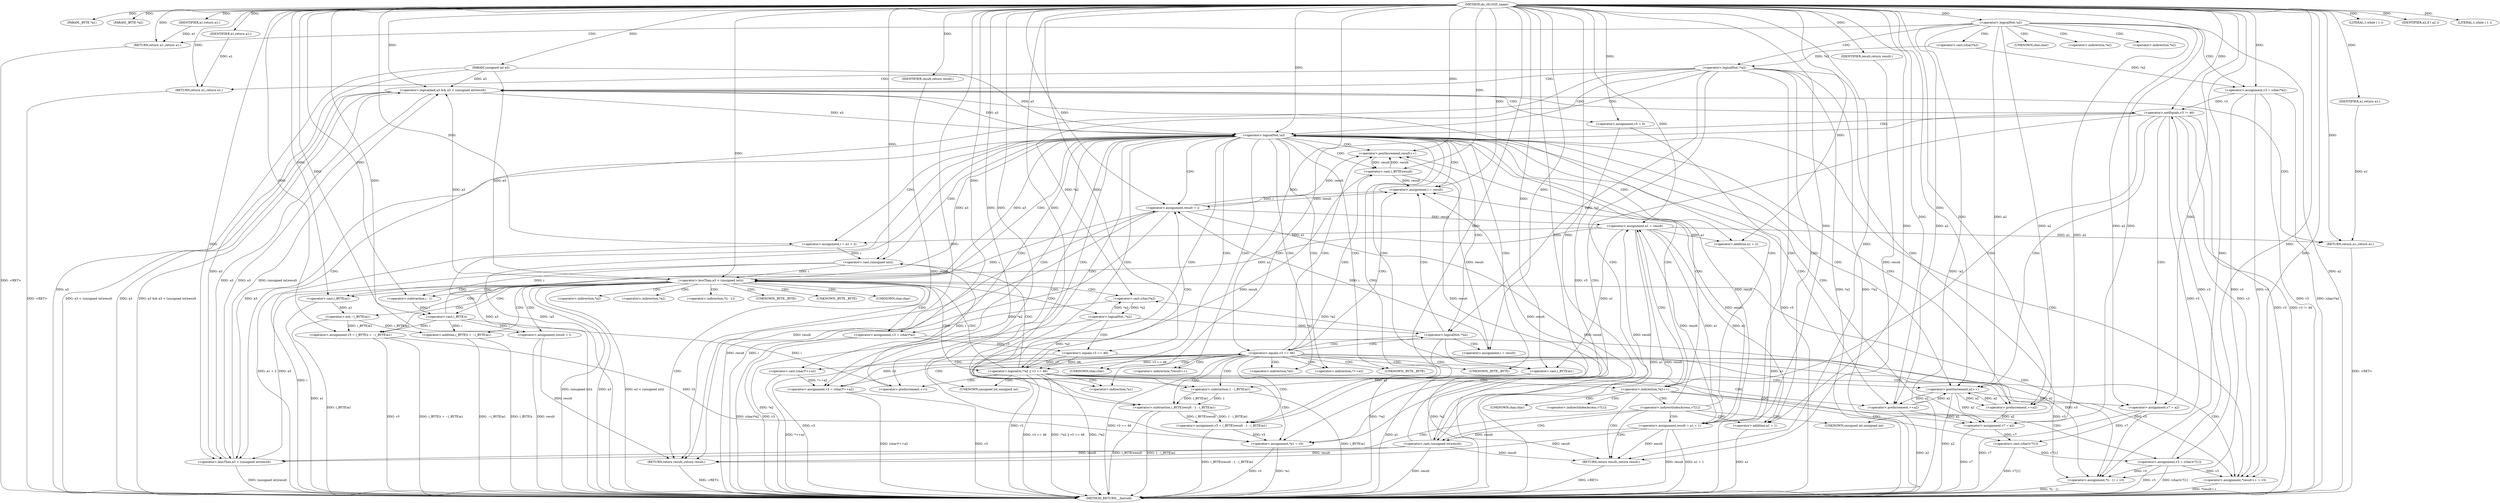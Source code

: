 digraph do_rfc1035_name {  
"1000106" [label = "(METHOD,do_rfc1035_name)" ]
"1000300" [label = "(METHOD_RETURN,__fastcall)" ]
"1000107" [label = "(PARAM,_BYTE *a1)" ]
"1000108" [label = "(PARAM,_BYTE *a2)" ]
"1000109" [label = "(PARAM,unsigned int a3)" ]
"1000117" [label = "(<operator>.logicalNot,!a2)" ]
"1000119" [label = "(RETURN,return a1;,return a1;)" ]
"1000120" [label = "(IDENTIFIER,a1,return a1;)" ]
"1000121" [label = "(<operator>.assignment,v3 = (char)*a2)" ]
"1000123" [label = "(<operator>.cast,(char)*a2)" ]
"1000128" [label = "(<operator>.logicalNot,!*a2)" ]
"1000131" [label = "(RETURN,return a1;,return a1;)" ]
"1000132" [label = "(IDENTIFIER,a1,return a1;)" ]
"1000134" [label = "(LITERAL,1,while ( 1 ))" ]
"1000136" [label = "(<operator>.assignment,result = a1 + 1)" ]
"1000138" [label = "(<operator>.addition,a1 + 1)" ]
"1000142" [label = "(<operator>.logicalAnd,a3 && a3 < (unsigned int)result)" ]
"1000144" [label = "(<operator>.lessThan,a3 < (unsigned int)result)" ]
"1000146" [label = "(<operator>.cast,(unsigned int)result)" ]
"1000149" [label = "(RETURN,return a1;,return a1;)" ]
"1000150" [label = "(IDENTIFIER,a1,return a1;)" ]
"1000151" [label = "(<operator>.assignment,v5 = 0)" ]
"1000155" [label = "(<operator>.notEquals,v3 != 46)" ]
"1000159" [label = "(<operator>.assignment,v7 = a2)" ]
"1000163" [label = "(<operator>.assignment,*a1 = v5)" ]
"1000169" [label = "(<operator>.postIncrement,a2++)" ]
"1000173" [label = "(IDENTIFIER,a2,if ( a2 ))" ]
"1000175" [label = "(<operator>.assignment,v3 = (char)v7[1])" ]
"1000177" [label = "(<operator>.cast,(char)v7[1])" ]
"1000182" [label = "(<operator>.assignment,a1 = result)" ]
"1000190" [label = "(RETURN,return result;,return result;)" ]
"1000191" [label = "(IDENTIFIER,result,return result;)" ]
"1000193" [label = "(<operator>.logicalNot,!a3)" ]
"1000197" [label = "(LITERAL,1,while ( 1 ))" ]
"1000199" [label = "(<operator>.assignment,*result++ = v3)" ]
"1000201" [label = "(<operator>.postIncrement,result++)" ]
"1000204" [label = "(<operator>.assignment,v3 = (char)*++a2)" ]
"1000206" [label = "(<operator>.cast,(char)*++a2)" ]
"1000209" [label = "(<operator>.preIncrement,++a2)" ]
"1000211" [label = "(<operator>.assignment,v5 = (_BYTE)result - 1 - (_BYTE)a1)" ]
"1000213" [label = "(<operator>.subtraction,(_BYTE)result - 1 - (_BYTE)a1)" ]
"1000214" [label = "(<operator>.cast,(_BYTE)result)" ]
"1000217" [label = "(<operator>.subtraction,1 - (_BYTE)a1)" ]
"1000219" [label = "(<operator>.cast,(_BYTE)a1)" ]
"1000223" [label = "(<operator>.logicalNot,!*a2)" ]
"1000227" [label = "(<operator>.assignment,i = result)" ]
"1000231" [label = "(<operator>.equals,v3 == 46)" ]
"1000235" [label = "(<operator>.assignment,i = result)" ]
"1000239" [label = "(<operator>.assignment,v7 = a2)" ]
"1000242" [label = "(<operator>.assignment,result = i)" ]
"1000247" [label = "(<operator>.assignment,i = a1 + 2)" ]
"1000249" [label = "(<operator>.addition,a1 + 2)" ]
"1000252" [label = "(<operator>.preIncrement,++i)" ]
"1000255" [label = "(<operator>.preIncrement,++a2)" ]
"1000258" [label = "(<operator>.lessThan,a3 < (unsigned int)i)" ]
"1000260" [label = "(<operator>.cast,(unsigned int)i)" ]
"1000264" [label = "(<operator>.assignment,*(i - 1) = v3)" ]
"1000266" [label = "(<operator>.subtraction,i - 1)" ]
"1000270" [label = "(<operator>.assignment,v5 = (_BYTE)i + ~(_BYTE)a1)" ]
"1000272" [label = "(<operator>.addition,(_BYTE)i + ~(_BYTE)a1)" ]
"1000273" [label = "(<operator>.cast,(_BYTE)i)" ]
"1000276" [label = "(<operator>.not,~(_BYTE)a1)" ]
"1000277" [label = "(<operator>.cast,(_BYTE)a1)" ]
"1000280" [label = "(<operator>.assignment,v3 = (char)*a2)" ]
"1000282" [label = "(<operator>.cast,(char)*a2)" ]
"1000286" [label = "(<operator>.assignment,result = i)" ]
"1000290" [label = "(<operator>.logicalOr,!*a2 || v3 == 46)" ]
"1000291" [label = "(<operator>.logicalNot,!*a2)" ]
"1000294" [label = "(<operator>.equals,v3 == 46)" ]
"1000298" [label = "(RETURN,return result;,return result;)" ]
"1000299" [label = "(IDENTIFIER,result,return result;)" ]
"1000124" [label = "(UNKNOWN,char,char)" ]
"1000125" [label = "(<operator>.indirection,*a2)" ]
"1000129" [label = "(<operator>.indirection,*a2)" ]
"1000147" [label = "(UNKNOWN,unsigned int,unsigned int)" ]
"1000164" [label = "(<operator>.indirection,*a1)" ]
"1000168" [label = "(<operator>.indirection,*a2++)" ]
"1000178" [label = "(UNKNOWN,char,char)" ]
"1000179" [label = "(<operator>.indirectIndexAccess,v7[1])" ]
"1000186" [label = "(<operator>.indirectIndexAccess,v7[1])" ]
"1000200" [label = "(<operator>.indirection,*result++)" ]
"1000207" [label = "(UNKNOWN,char,char)" ]
"1000208" [label = "(<operator>.indirection,*++a2)" ]
"1000215" [label = "(UNKNOWN,_BYTE,_BYTE)" ]
"1000220" [label = "(UNKNOWN,_BYTE,_BYTE)" ]
"1000224" [label = "(<operator>.indirection,*a2)" ]
"1000261" [label = "(UNKNOWN,unsigned int,unsigned int)" ]
"1000265" [label = "(<operator>.indirection,*(i - 1))" ]
"1000274" [label = "(UNKNOWN,_BYTE,_BYTE)" ]
"1000278" [label = "(UNKNOWN,_BYTE,_BYTE)" ]
"1000283" [label = "(UNKNOWN,char,char)" ]
"1000284" [label = "(<operator>.indirection,*a2)" ]
"1000292" [label = "(<operator>.indirection,*a2)" ]
  "1000298" -> "1000300"  [ label = "DDG: <RET>"] 
  "1000131" -> "1000300"  [ label = "DDG: <RET>"] 
  "1000119" -> "1000300"  [ label = "DDG: <RET>"] 
  "1000213" -> "1000300"  [ label = "DDG: (_BYTE)result"] 
  "1000136" -> "1000300"  [ label = "DDG: a1 + 1"] 
  "1000280" -> "1000300"  [ label = "DDG: v3"] 
  "1000272" -> "1000300"  [ label = "DDG: (_BYTE)i"] 
  "1000128" -> "1000300"  [ label = "DDG: *a2"] 
  "1000159" -> "1000300"  [ label = "DDG: v7"] 
  "1000258" -> "1000300"  [ label = "DDG: (unsigned int)i"] 
  "1000290" -> "1000300"  [ label = "DDG: v3 == 46"] 
  "1000163" -> "1000300"  [ label = "DDG: *a1"] 
  "1000142" -> "1000300"  [ label = "DDG: a3 < (unsigned int)result"] 
  "1000242" -> "1000300"  [ label = "DDG: result"] 
  "1000193" -> "1000300"  [ label = "DDG: a3"] 
  "1000142" -> "1000300"  [ label = "DDG: a3"] 
  "1000204" -> "1000300"  [ label = "DDG: v3"] 
  "1000199" -> "1000300"  [ label = "DDG: *result++"] 
  "1000294" -> "1000300"  [ label = "DDG: v3"] 
  "1000128" -> "1000300"  [ label = "DDG: !*a2"] 
  "1000117" -> "1000300"  [ label = "DDG: !a2"] 
  "1000138" -> "1000300"  [ label = "DDG: a1"] 
  "1000109" -> "1000300"  [ label = "DDG: a3"] 
  "1000223" -> "1000300"  [ label = "DDG: !*a2"] 
  "1000163" -> "1000300"  [ label = "DDG: v5"] 
  "1000242" -> "1000300"  [ label = "DDG: i"] 
  "1000258" -> "1000300"  [ label = "DDG: a3"] 
  "1000121" -> "1000300"  [ label = "DDG: v3"] 
  "1000258" -> "1000300"  [ label = "DDG: a3 < (unsigned int)i"] 
  "1000142" -> "1000300"  [ label = "DDG: a3 && a3 < (unsigned int)result"] 
  "1000182" -> "1000300"  [ label = "DDG: result"] 
  "1000211" -> "1000300"  [ label = "DDG: (_BYTE)result - 1 - (_BYTE)a1"] 
  "1000117" -> "1000300"  [ label = "DDG: a2"] 
  "1000264" -> "1000300"  [ label = "DDG: *(i - 1)"] 
  "1000213" -> "1000300"  [ label = "DDG: 1 - (_BYTE)a1"] 
  "1000290" -> "1000300"  [ label = "DDG: !*a2 || v3 == 46"] 
  "1000219" -> "1000300"  [ label = "DDG: a1"] 
  "1000151" -> "1000300"  [ label = "DDG: v5"] 
  "1000255" -> "1000300"  [ label = "DDG: a2"] 
  "1000136" -> "1000300"  [ label = "DDG: result"] 
  "1000270" -> "1000300"  [ label = "DDG: (_BYTE)i + ~(_BYTE)a1"] 
  "1000249" -> "1000300"  [ label = "DDG: a1"] 
  "1000182" -> "1000300"  [ label = "DDG: a1"] 
  "1000291" -> "1000300"  [ label = "DDG: *a2"] 
  "1000223" -> "1000300"  [ label = "DDG: *a2"] 
  "1000146" -> "1000300"  [ label = "DDG: result"] 
  "1000155" -> "1000300"  [ label = "DDG: v3 != 46"] 
  "1000280" -> "1000300"  [ label = "DDG: (char)*a2"] 
  "1000276" -> "1000300"  [ label = "DDG: (_BYTE)a1"] 
  "1000270" -> "1000300"  [ label = "DDG: v5"] 
  "1000231" -> "1000300"  [ label = "DDG: v3"] 
  "1000193" -> "1000300"  [ label = "DDG: !a3"] 
  "1000277" -> "1000300"  [ label = "DDG: a1"] 
  "1000247" -> "1000300"  [ label = "DDG: a1 + 2"] 
  "1000169" -> "1000300"  [ label = "DDG: a2"] 
  "1000290" -> "1000300"  [ label = "DDG: !*a2"] 
  "1000231" -> "1000300"  [ label = "DDG: v3 == 46"] 
  "1000286" -> "1000300"  [ label = "DDG: result"] 
  "1000206" -> "1000300"  [ label = "DDG: *++a2"] 
  "1000155" -> "1000300"  [ label = "DDG: v3"] 
  "1000204" -> "1000300"  [ label = "DDG: (char)*++a2"] 
  "1000175" -> "1000300"  [ label = "DDG: (char)v7[1]"] 
  "1000175" -> "1000300"  [ label = "DDG: v3"] 
  "1000177" -> "1000300"  [ label = "DDG: v7[1]"] 
  "1000272" -> "1000300"  [ label = "DDG: ~(_BYTE)a1"] 
  "1000260" -> "1000300"  [ label = "DDG: i"] 
  "1000144" -> "1000300"  [ label = "DDG: (unsigned int)result"] 
  "1000239" -> "1000300"  [ label = "DDG: v7"] 
  "1000121" -> "1000300"  [ label = "DDG: (char)*a2"] 
  "1000217" -> "1000300"  [ label = "DDG: (_BYTE)a1"] 
  "1000190" -> "1000300"  [ label = "DDG: <RET>"] 
  "1000149" -> "1000300"  [ label = "DDG: <RET>"] 
  "1000106" -> "1000107"  [ label = "DDG: "] 
  "1000106" -> "1000108"  [ label = "DDG: "] 
  "1000106" -> "1000109"  [ label = "DDG: "] 
  "1000106" -> "1000117"  [ label = "DDG: "] 
  "1000120" -> "1000119"  [ label = "DDG: a1"] 
  "1000106" -> "1000119"  [ label = "DDG: "] 
  "1000106" -> "1000120"  [ label = "DDG: "] 
  "1000123" -> "1000121"  [ label = "DDG: *a2"] 
  "1000106" -> "1000121"  [ label = "DDG: "] 
  "1000123" -> "1000128"  [ label = "DDG: *a2"] 
  "1000132" -> "1000131"  [ label = "DDG: a1"] 
  "1000106" -> "1000131"  [ label = "DDG: "] 
  "1000106" -> "1000132"  [ label = "DDG: "] 
  "1000106" -> "1000134"  [ label = "DDG: "] 
  "1000182" -> "1000136"  [ label = "DDG: a1"] 
  "1000106" -> "1000136"  [ label = "DDG: "] 
  "1000182" -> "1000138"  [ label = "DDG: a1"] 
  "1000106" -> "1000138"  [ label = "DDG: "] 
  "1000144" -> "1000142"  [ label = "DDG: a3"] 
  "1000193" -> "1000142"  [ label = "DDG: a3"] 
  "1000258" -> "1000142"  [ label = "DDG: a3"] 
  "1000109" -> "1000142"  [ label = "DDG: a3"] 
  "1000106" -> "1000142"  [ label = "DDG: "] 
  "1000144" -> "1000142"  [ label = "DDG: (unsigned int)result"] 
  "1000193" -> "1000144"  [ label = "DDG: a3"] 
  "1000142" -> "1000144"  [ label = "DDG: a3"] 
  "1000258" -> "1000144"  [ label = "DDG: a3"] 
  "1000109" -> "1000144"  [ label = "DDG: a3"] 
  "1000106" -> "1000144"  [ label = "DDG: "] 
  "1000146" -> "1000144"  [ label = "DDG: result"] 
  "1000136" -> "1000146"  [ label = "DDG: result"] 
  "1000106" -> "1000146"  [ label = "DDG: "] 
  "1000150" -> "1000149"  [ label = "DDG: a1"] 
  "1000182" -> "1000149"  [ label = "DDG: a1"] 
  "1000106" -> "1000149"  [ label = "DDG: "] 
  "1000106" -> "1000150"  [ label = "DDG: "] 
  "1000106" -> "1000151"  [ label = "DDG: "] 
  "1000121" -> "1000155"  [ label = "DDG: v3"] 
  "1000175" -> "1000155"  [ label = "DDG: v3"] 
  "1000106" -> "1000155"  [ label = "DDG: "] 
  "1000117" -> "1000159"  [ label = "DDG: a2"] 
  "1000169" -> "1000159"  [ label = "DDG: a2"] 
  "1000106" -> "1000159"  [ label = "DDG: "] 
  "1000211" -> "1000163"  [ label = "DDG: v5"] 
  "1000151" -> "1000163"  [ label = "DDG: v5"] 
  "1000270" -> "1000163"  [ label = "DDG: v5"] 
  "1000106" -> "1000163"  [ label = "DDG: "] 
  "1000106" -> "1000169"  [ label = "DDG: "] 
  "1000117" -> "1000169"  [ label = "DDG: a2"] 
  "1000255" -> "1000169"  [ label = "DDG: a2"] 
  "1000209" -> "1000169"  [ label = "DDG: a2"] 
  "1000106" -> "1000173"  [ label = "DDG: "] 
  "1000177" -> "1000175"  [ label = "DDG: v7[1]"] 
  "1000106" -> "1000175"  [ label = "DDG: "] 
  "1000159" -> "1000177"  [ label = "DDG: v7"] 
  "1000239" -> "1000177"  [ label = "DDG: v7"] 
  "1000242" -> "1000182"  [ label = "DDG: result"] 
  "1000136" -> "1000182"  [ label = "DDG: result"] 
  "1000146" -> "1000182"  [ label = "DDG: result"] 
  "1000106" -> "1000182"  [ label = "DDG: "] 
  "1000191" -> "1000190"  [ label = "DDG: result"] 
  "1000242" -> "1000190"  [ label = "DDG: result"] 
  "1000136" -> "1000190"  [ label = "DDG: result"] 
  "1000146" -> "1000190"  [ label = "DDG: result"] 
  "1000106" -> "1000190"  [ label = "DDG: "] 
  "1000106" -> "1000191"  [ label = "DDG: "] 
  "1000142" -> "1000193"  [ label = "DDG: a3"] 
  "1000258" -> "1000193"  [ label = "DDG: a3"] 
  "1000109" -> "1000193"  [ label = "DDG: a3"] 
  "1000106" -> "1000193"  [ label = "DDG: "] 
  "1000106" -> "1000197"  [ label = "DDG: "] 
  "1000121" -> "1000199"  [ label = "DDG: v3"] 
  "1000231" -> "1000199"  [ label = "DDG: v3"] 
  "1000155" -> "1000199"  [ label = "DDG: v3"] 
  "1000175" -> "1000199"  [ label = "DDG: v3"] 
  "1000106" -> "1000199"  [ label = "DDG: "] 
  "1000136" -> "1000201"  [ label = "DDG: result"] 
  "1000146" -> "1000201"  [ label = "DDG: result"] 
  "1000106" -> "1000201"  [ label = "DDG: "] 
  "1000242" -> "1000201"  [ label = "DDG: result"] 
  "1000214" -> "1000201"  [ label = "DDG: result"] 
  "1000206" -> "1000204"  [ label = "DDG: *++a2"] 
  "1000106" -> "1000204"  [ label = "DDG: "] 
  "1000117" -> "1000209"  [ label = "DDG: a2"] 
  "1000169" -> "1000209"  [ label = "DDG: a2"] 
  "1000106" -> "1000209"  [ label = "DDG: "] 
  "1000213" -> "1000211"  [ label = "DDG: (_BYTE)result"] 
  "1000213" -> "1000211"  [ label = "DDG: 1 - (_BYTE)a1"] 
  "1000106" -> "1000211"  [ label = "DDG: "] 
  "1000214" -> "1000213"  [ label = "DDG: result"] 
  "1000201" -> "1000214"  [ label = "DDG: result"] 
  "1000106" -> "1000214"  [ label = "DDG: "] 
  "1000217" -> "1000213"  [ label = "DDG: 1"] 
  "1000217" -> "1000213"  [ label = "DDG: (_BYTE)a1"] 
  "1000106" -> "1000217"  [ label = "DDG: "] 
  "1000219" -> "1000217"  [ label = "DDG: a1"] 
  "1000182" -> "1000219"  [ label = "DDG: a1"] 
  "1000106" -> "1000219"  [ label = "DDG: "] 
  "1000128" -> "1000223"  [ label = "DDG: *a2"] 
  "1000291" -> "1000223"  [ label = "DDG: *a2"] 
  "1000214" -> "1000227"  [ label = "DDG: result"] 
  "1000106" -> "1000227"  [ label = "DDG: "] 
  "1000204" -> "1000231"  [ label = "DDG: v3"] 
  "1000106" -> "1000231"  [ label = "DDG: "] 
  "1000136" -> "1000235"  [ label = "DDG: result"] 
  "1000146" -> "1000235"  [ label = "DDG: result"] 
  "1000214" -> "1000235"  [ label = "DDG: result"] 
  "1000106" -> "1000235"  [ label = "DDG: "] 
  "1000242" -> "1000235"  [ label = "DDG: result"] 
  "1000117" -> "1000239"  [ label = "DDG: a2"] 
  "1000255" -> "1000239"  [ label = "DDG: a2"] 
  "1000169" -> "1000239"  [ label = "DDG: a2"] 
  "1000209" -> "1000239"  [ label = "DDG: a2"] 
  "1000106" -> "1000239"  [ label = "DDG: "] 
  "1000235" -> "1000242"  [ label = "DDG: i"] 
  "1000227" -> "1000242"  [ label = "DDG: i"] 
  "1000106" -> "1000242"  [ label = "DDG: "] 
  "1000273" -> "1000242"  [ label = "DDG: i"] 
  "1000182" -> "1000247"  [ label = "DDG: a1"] 
  "1000106" -> "1000247"  [ label = "DDG: "] 
  "1000182" -> "1000249"  [ label = "DDG: a1"] 
  "1000106" -> "1000249"  [ label = "DDG: "] 
  "1000106" -> "1000252"  [ label = "DDG: "] 
  "1000273" -> "1000252"  [ label = "DDG: i"] 
  "1000117" -> "1000255"  [ label = "DDG: a2"] 
  "1000169" -> "1000255"  [ label = "DDG: a2"] 
  "1000106" -> "1000255"  [ label = "DDG: "] 
  "1000193" -> "1000258"  [ label = "DDG: a3"] 
  "1000109" -> "1000258"  [ label = "DDG: a3"] 
  "1000106" -> "1000258"  [ label = "DDG: "] 
  "1000260" -> "1000258"  [ label = "DDG: i"] 
  "1000252" -> "1000260"  [ label = "DDG: i"] 
  "1000247" -> "1000260"  [ label = "DDG: i"] 
  "1000106" -> "1000260"  [ label = "DDG: "] 
  "1000294" -> "1000264"  [ label = "DDG: v3"] 
  "1000121" -> "1000264"  [ label = "DDG: v3"] 
  "1000280" -> "1000264"  [ label = "DDG: v3"] 
  "1000155" -> "1000264"  [ label = "DDG: v3"] 
  "1000175" -> "1000264"  [ label = "DDG: v3"] 
  "1000106" -> "1000264"  [ label = "DDG: "] 
  "1000260" -> "1000266"  [ label = "DDG: i"] 
  "1000106" -> "1000266"  [ label = "DDG: "] 
  "1000273" -> "1000270"  [ label = "DDG: i"] 
  "1000276" -> "1000270"  [ label = "DDG: (_BYTE)a1"] 
  "1000106" -> "1000270"  [ label = "DDG: "] 
  "1000273" -> "1000272"  [ label = "DDG: i"] 
  "1000266" -> "1000273"  [ label = "DDG: i"] 
  "1000106" -> "1000273"  [ label = "DDG: "] 
  "1000276" -> "1000272"  [ label = "DDG: (_BYTE)a1"] 
  "1000277" -> "1000276"  [ label = "DDG: a1"] 
  "1000106" -> "1000277"  [ label = "DDG: "] 
  "1000182" -> "1000277"  [ label = "DDG: a1"] 
  "1000282" -> "1000280"  [ label = "DDG: *a2"] 
  "1000106" -> "1000280"  [ label = "DDG: "] 
  "1000128" -> "1000282"  [ label = "DDG: *a2"] 
  "1000291" -> "1000282"  [ label = "DDG: *a2"] 
  "1000223" -> "1000282"  [ label = "DDG: *a2"] 
  "1000273" -> "1000286"  [ label = "DDG: i"] 
  "1000106" -> "1000286"  [ label = "DDG: "] 
  "1000291" -> "1000290"  [ label = "DDG: *a2"] 
  "1000282" -> "1000291"  [ label = "DDG: *a2"] 
  "1000231" -> "1000290"  [ label = "DDG: v3 == 46"] 
  "1000294" -> "1000290"  [ label = "DDG: v3"] 
  "1000294" -> "1000290"  [ label = "DDG: 46"] 
  "1000280" -> "1000294"  [ label = "DDG: v3"] 
  "1000106" -> "1000294"  [ label = "DDG: "] 
  "1000299" -> "1000298"  [ label = "DDG: result"] 
  "1000136" -> "1000298"  [ label = "DDG: result"] 
  "1000146" -> "1000298"  [ label = "DDG: result"] 
  "1000286" -> "1000298"  [ label = "DDG: result"] 
  "1000242" -> "1000298"  [ label = "DDG: result"] 
  "1000106" -> "1000298"  [ label = "DDG: "] 
  "1000106" -> "1000299"  [ label = "DDG: "] 
  "1000117" -> "1000128"  [ label = "CDG: "] 
  "1000117" -> "1000125"  [ label = "CDG: "] 
  "1000117" -> "1000124"  [ label = "CDG: "] 
  "1000117" -> "1000123"  [ label = "CDG: "] 
  "1000117" -> "1000121"  [ label = "CDG: "] 
  "1000117" -> "1000119"  [ label = "CDG: "] 
  "1000117" -> "1000129"  [ label = "CDG: "] 
  "1000128" -> "1000131"  [ label = "CDG: "] 
  "1000128" -> "1000193"  [ label = "CDG: "] 
  "1000128" -> "1000142"  [ label = "CDG: "] 
  "1000128" -> "1000138"  [ label = "CDG: "] 
  "1000128" -> "1000136"  [ label = "CDG: "] 
  "1000128" -> "1000144"  [ label = "CDG: "] 
  "1000128" -> "1000147"  [ label = "CDG: "] 
  "1000128" -> "1000146"  [ label = "CDG: "] 
  "1000142" -> "1000155"  [ label = "CDG: "] 
  "1000142" -> "1000151"  [ label = "CDG: "] 
  "1000142" -> "1000149"  [ label = "CDG: "] 
  "1000155" -> "1000169"  [ label = "CDG: "] 
  "1000155" -> "1000168"  [ label = "CDG: "] 
  "1000155" -> "1000164"  [ label = "CDG: "] 
  "1000155" -> "1000163"  [ label = "CDG: "] 
  "1000155" -> "1000193"  [ label = "CDG: "] 
  "1000155" -> "1000159"  [ label = "CDG: "] 
  "1000168" -> "1000190"  [ label = "CDG: "] 
  "1000168" -> "1000175"  [ label = "CDG: "] 
  "1000168" -> "1000186"  [ label = "CDG: "] 
  "1000168" -> "1000182"  [ label = "CDG: "] 
  "1000168" -> "1000179"  [ label = "CDG: "] 
  "1000168" -> "1000178"  [ label = "CDG: "] 
  "1000168" -> "1000177"  [ label = "CDG: "] 
  "1000186" -> "1000190"  [ label = "CDG: "] 
  "1000186" -> "1000193"  [ label = "CDG: "] 
  "1000186" -> "1000142"  [ label = "CDG: "] 
  "1000186" -> "1000138"  [ label = "CDG: "] 
  "1000186" -> "1000136"  [ label = "CDG: "] 
  "1000186" -> "1000144"  [ label = "CDG: "] 
  "1000186" -> "1000147"  [ label = "CDG: "] 
  "1000186" -> "1000146"  [ label = "CDG: "] 
  "1000193" -> "1000169"  [ label = "CDG: "] 
  "1000193" -> "1000168"  [ label = "CDG: "] 
  "1000193" -> "1000164"  [ label = "CDG: "] 
  "1000193" -> "1000163"  [ label = "CDG: "] 
  "1000193" -> "1000239"  [ label = "CDG: "] 
  "1000193" -> "1000255"  [ label = "CDG: "] 
  "1000193" -> "1000249"  [ label = "CDG: "] 
  "1000193" -> "1000247"  [ label = "CDG: "] 
  "1000193" -> "1000242"  [ label = "CDG: "] 
  "1000193" -> "1000261"  [ label = "CDG: "] 
  "1000193" -> "1000260"  [ label = "CDG: "] 
  "1000193" -> "1000258"  [ label = "CDG: "] 
  "1000193" -> "1000208"  [ label = "CDG: "] 
  "1000193" -> "1000207"  [ label = "CDG: "] 
  "1000193" -> "1000206"  [ label = "CDG: "] 
  "1000193" -> "1000204"  [ label = "CDG: "] 
  "1000193" -> "1000201"  [ label = "CDG: "] 
  "1000193" -> "1000200"  [ label = "CDG: "] 
  "1000193" -> "1000199"  [ label = "CDG: "] 
  "1000193" -> "1000224"  [ label = "CDG: "] 
  "1000193" -> "1000223"  [ label = "CDG: "] 
  "1000193" -> "1000220"  [ label = "CDG: "] 
  "1000193" -> "1000219"  [ label = "CDG: "] 
  "1000193" -> "1000217"  [ label = "CDG: "] 
  "1000193" -> "1000215"  [ label = "CDG: "] 
  "1000193" -> "1000214"  [ label = "CDG: "] 
  "1000193" -> "1000213"  [ label = "CDG: "] 
  "1000193" -> "1000211"  [ label = "CDG: "] 
  "1000193" -> "1000209"  [ label = "CDG: "] 
  "1000193" -> "1000235"  [ label = "CDG: "] 
  "1000223" -> "1000235"  [ label = "CDG: "] 
  "1000223" -> "1000231"  [ label = "CDG: "] 
  "1000223" -> "1000227"  [ label = "CDG: "] 
  "1000231" -> "1000208"  [ label = "CDG: "] 
  "1000231" -> "1000207"  [ label = "CDG: "] 
  "1000231" -> "1000206"  [ label = "CDG: "] 
  "1000231" -> "1000204"  [ label = "CDG: "] 
  "1000231" -> "1000201"  [ label = "CDG: "] 
  "1000231" -> "1000200"  [ label = "CDG: "] 
  "1000231" -> "1000199"  [ label = "CDG: "] 
  "1000231" -> "1000224"  [ label = "CDG: "] 
  "1000231" -> "1000223"  [ label = "CDG: "] 
  "1000231" -> "1000220"  [ label = "CDG: "] 
  "1000231" -> "1000219"  [ label = "CDG: "] 
  "1000231" -> "1000217"  [ label = "CDG: "] 
  "1000231" -> "1000215"  [ label = "CDG: "] 
  "1000231" -> "1000214"  [ label = "CDG: "] 
  "1000231" -> "1000213"  [ label = "CDG: "] 
  "1000231" -> "1000211"  [ label = "CDG: "] 
  "1000231" -> "1000209"  [ label = "CDG: "] 
  "1000231" -> "1000235"  [ label = "CDG: "] 
  "1000258" -> "1000272"  [ label = "CDG: "] 
  "1000258" -> "1000270"  [ label = "CDG: "] 
  "1000258" -> "1000266"  [ label = "CDG: "] 
  "1000258" -> "1000265"  [ label = "CDG: "] 
  "1000258" -> "1000264"  [ label = "CDG: "] 
  "1000258" -> "1000286"  [ label = "CDG: "] 
  "1000258" -> "1000284"  [ label = "CDG: "] 
  "1000258" -> "1000283"  [ label = "CDG: "] 
  "1000258" -> "1000282"  [ label = "CDG: "] 
  "1000258" -> "1000280"  [ label = "CDG: "] 
  "1000258" -> "1000278"  [ label = "CDG: "] 
  "1000258" -> "1000277"  [ label = "CDG: "] 
  "1000258" -> "1000276"  [ label = "CDG: "] 
  "1000258" -> "1000274"  [ label = "CDG: "] 
  "1000258" -> "1000273"  [ label = "CDG: "] 
  "1000258" -> "1000298"  [ label = "CDG: "] 
  "1000258" -> "1000292"  [ label = "CDG: "] 
  "1000258" -> "1000291"  [ label = "CDG: "] 
  "1000258" -> "1000290"  [ label = "CDG: "] 
  "1000290" -> "1000169"  [ label = "CDG: "] 
  "1000290" -> "1000168"  [ label = "CDG: "] 
  "1000290" -> "1000164"  [ label = "CDG: "] 
  "1000290" -> "1000163"  [ label = "CDG: "] 
  "1000290" -> "1000239"  [ label = "CDG: "] 
  "1000290" -> "1000255"  [ label = "CDG: "] 
  "1000290" -> "1000252"  [ label = "CDG: "] 
  "1000290" -> "1000242"  [ label = "CDG: "] 
  "1000290" -> "1000261"  [ label = "CDG: "] 
  "1000290" -> "1000260"  [ label = "CDG: "] 
  "1000290" -> "1000258"  [ label = "CDG: "] 
  "1000291" -> "1000294"  [ label = "CDG: "] 
}
